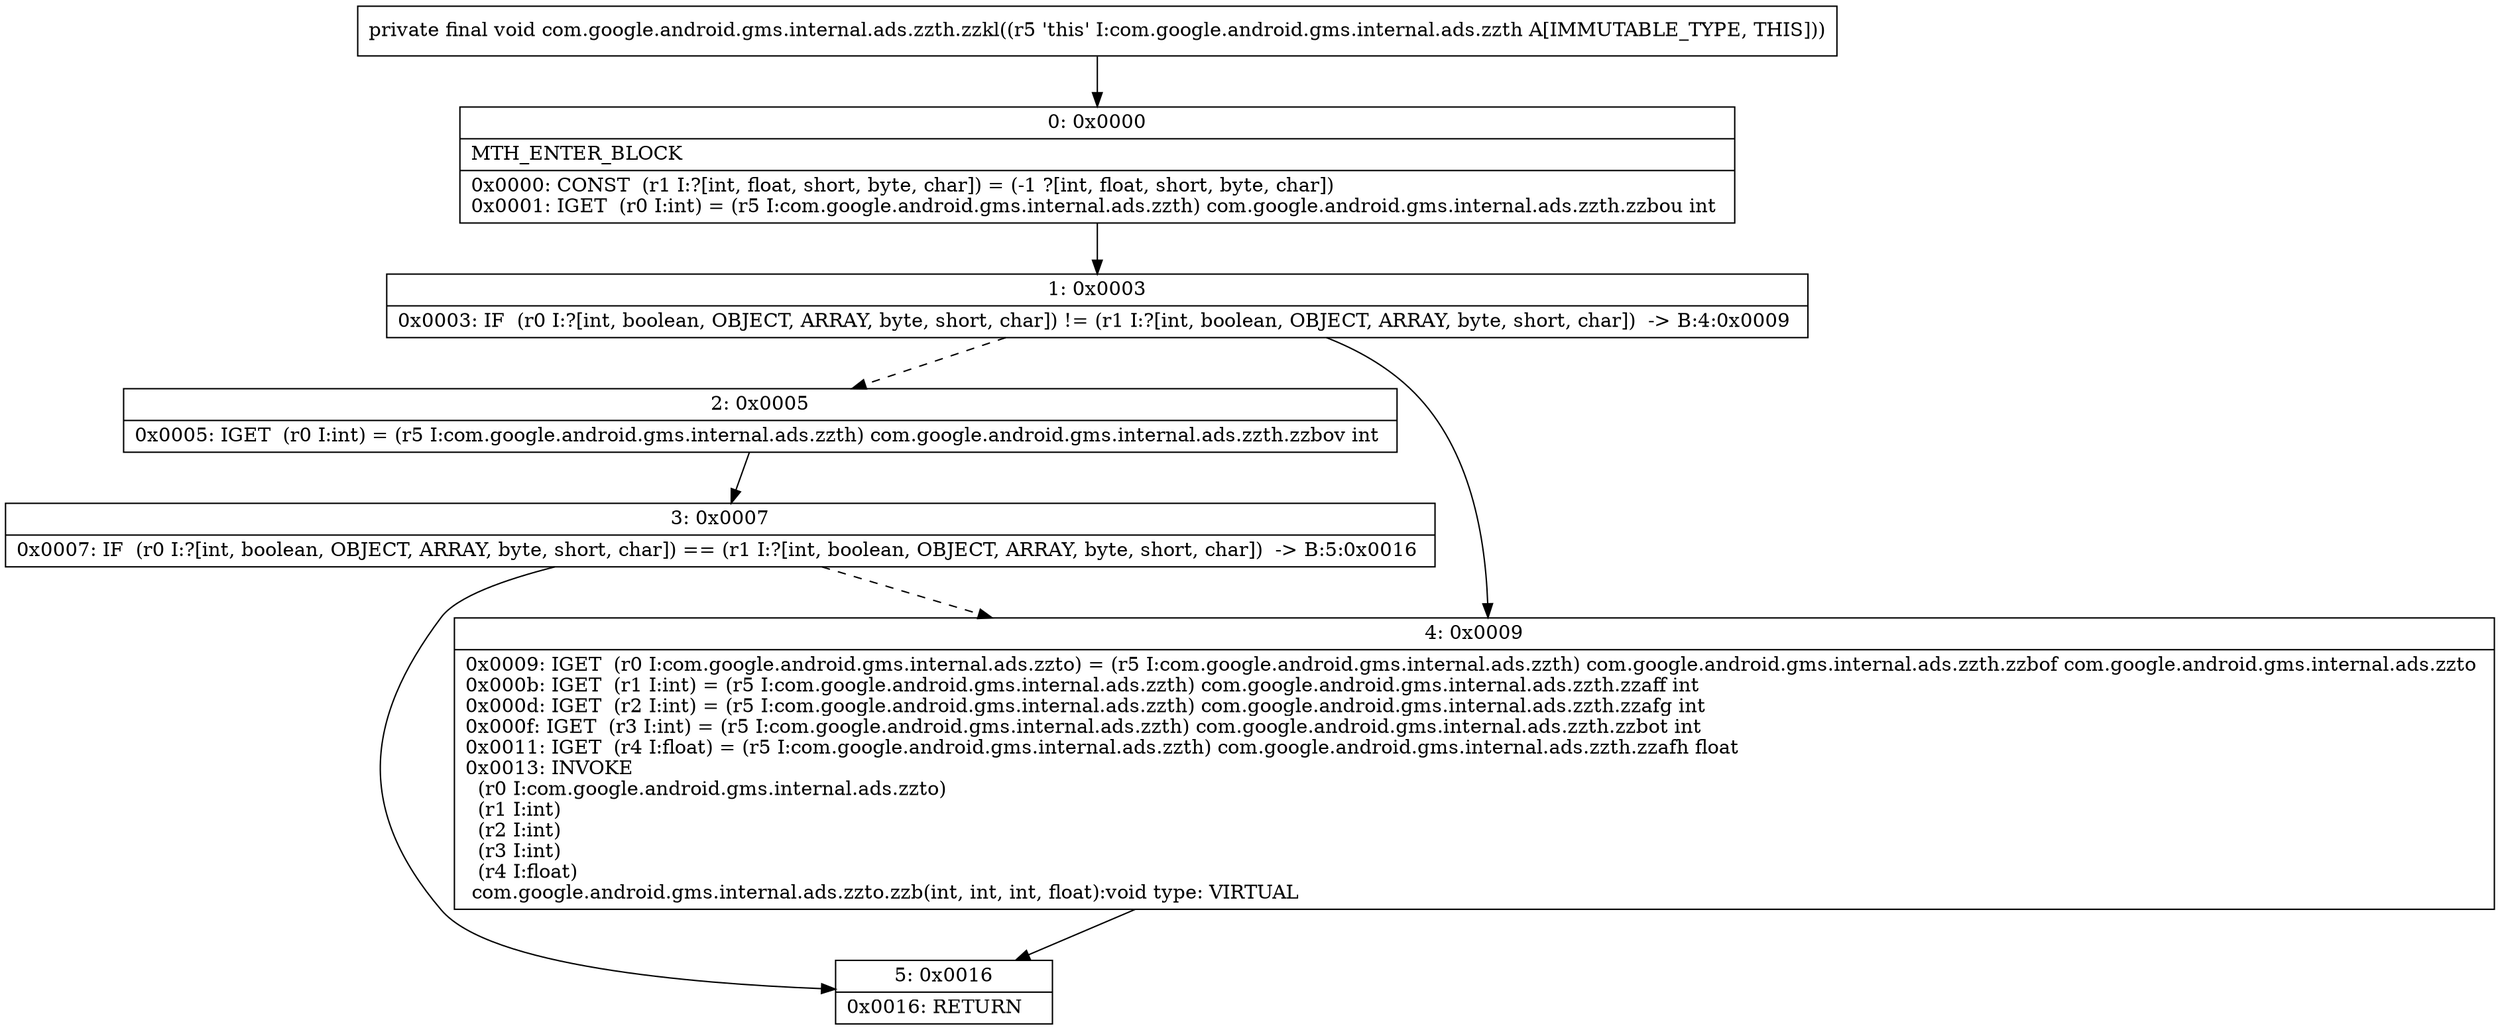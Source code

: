 digraph "CFG forcom.google.android.gms.internal.ads.zzth.zzkl()V" {
Node_0 [shape=record,label="{0\:\ 0x0000|MTH_ENTER_BLOCK\l|0x0000: CONST  (r1 I:?[int, float, short, byte, char]) = (\-1 ?[int, float, short, byte, char]) \l0x0001: IGET  (r0 I:int) = (r5 I:com.google.android.gms.internal.ads.zzth) com.google.android.gms.internal.ads.zzth.zzbou int \l}"];
Node_1 [shape=record,label="{1\:\ 0x0003|0x0003: IF  (r0 I:?[int, boolean, OBJECT, ARRAY, byte, short, char]) != (r1 I:?[int, boolean, OBJECT, ARRAY, byte, short, char])  \-\> B:4:0x0009 \l}"];
Node_2 [shape=record,label="{2\:\ 0x0005|0x0005: IGET  (r0 I:int) = (r5 I:com.google.android.gms.internal.ads.zzth) com.google.android.gms.internal.ads.zzth.zzbov int \l}"];
Node_3 [shape=record,label="{3\:\ 0x0007|0x0007: IF  (r0 I:?[int, boolean, OBJECT, ARRAY, byte, short, char]) == (r1 I:?[int, boolean, OBJECT, ARRAY, byte, short, char])  \-\> B:5:0x0016 \l}"];
Node_4 [shape=record,label="{4\:\ 0x0009|0x0009: IGET  (r0 I:com.google.android.gms.internal.ads.zzto) = (r5 I:com.google.android.gms.internal.ads.zzth) com.google.android.gms.internal.ads.zzth.zzbof com.google.android.gms.internal.ads.zzto \l0x000b: IGET  (r1 I:int) = (r5 I:com.google.android.gms.internal.ads.zzth) com.google.android.gms.internal.ads.zzth.zzaff int \l0x000d: IGET  (r2 I:int) = (r5 I:com.google.android.gms.internal.ads.zzth) com.google.android.gms.internal.ads.zzth.zzafg int \l0x000f: IGET  (r3 I:int) = (r5 I:com.google.android.gms.internal.ads.zzth) com.google.android.gms.internal.ads.zzth.zzbot int \l0x0011: IGET  (r4 I:float) = (r5 I:com.google.android.gms.internal.ads.zzth) com.google.android.gms.internal.ads.zzth.zzafh float \l0x0013: INVOKE  \l  (r0 I:com.google.android.gms.internal.ads.zzto)\l  (r1 I:int)\l  (r2 I:int)\l  (r3 I:int)\l  (r4 I:float)\l com.google.android.gms.internal.ads.zzto.zzb(int, int, int, float):void type: VIRTUAL \l}"];
Node_5 [shape=record,label="{5\:\ 0x0016|0x0016: RETURN   \l}"];
MethodNode[shape=record,label="{private final void com.google.android.gms.internal.ads.zzth.zzkl((r5 'this' I:com.google.android.gms.internal.ads.zzth A[IMMUTABLE_TYPE, THIS])) }"];
MethodNode -> Node_0;
Node_0 -> Node_1;
Node_1 -> Node_2[style=dashed];
Node_1 -> Node_4;
Node_2 -> Node_3;
Node_3 -> Node_4[style=dashed];
Node_3 -> Node_5;
Node_4 -> Node_5;
}


